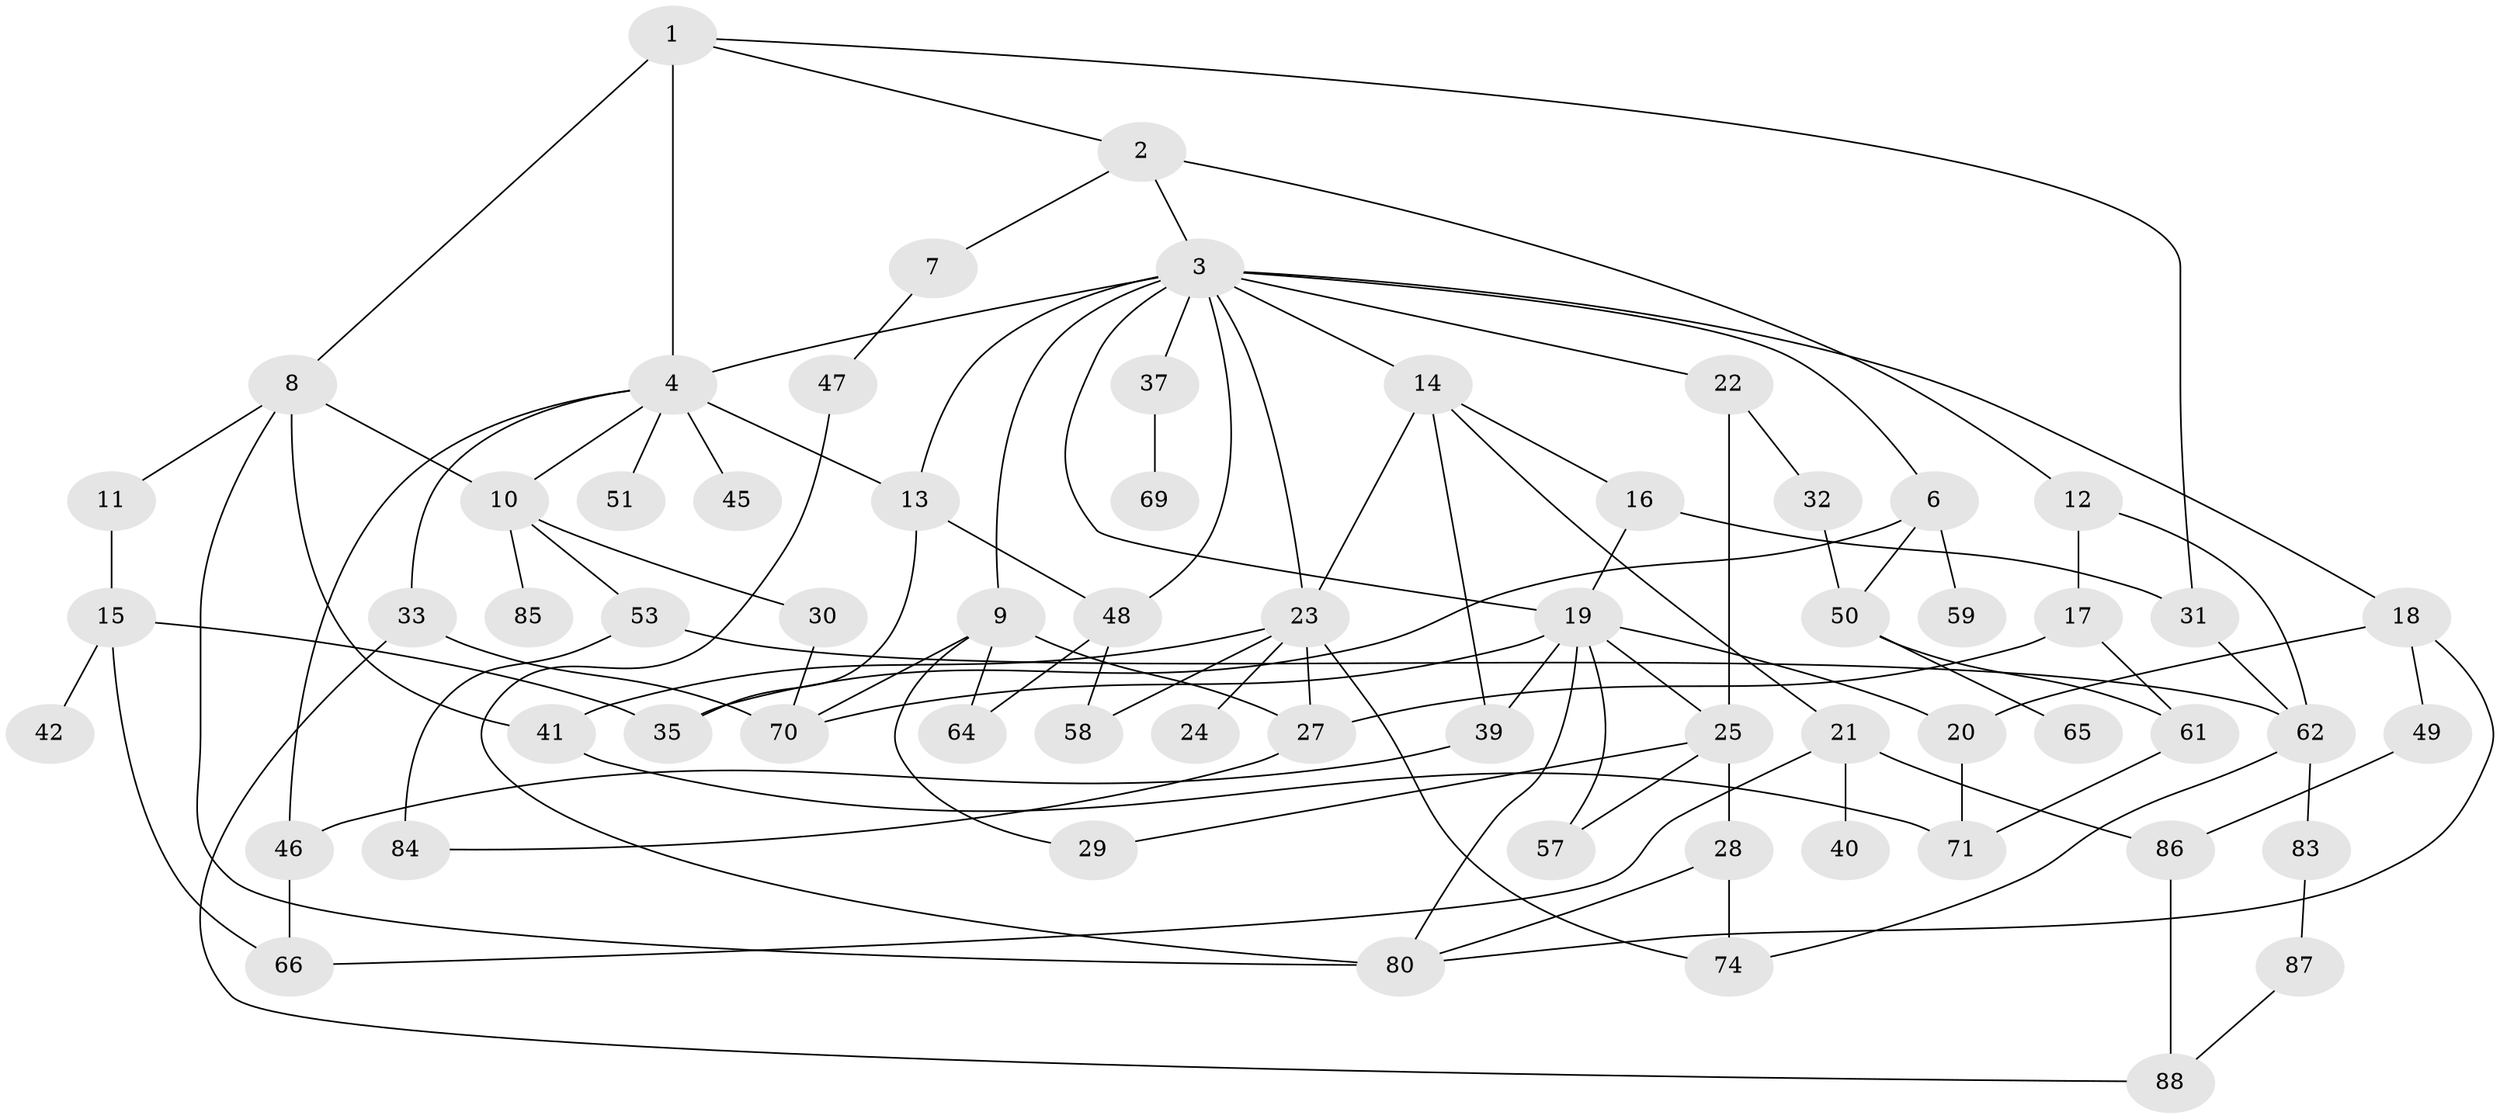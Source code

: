 // original degree distribution, {5: 0.05434782608695652, 4: 0.15217391304347827, 9: 0.010869565217391304, 7: 0.03260869565217391, 2: 0.2826086956521739, 3: 0.32608695652173914, 1: 0.14130434782608695}
// Generated by graph-tools (version 1.1) at 2025/10/02/27/25 16:10:52]
// undirected, 64 vertices, 104 edges
graph export_dot {
graph [start="1"]
  node [color=gray90,style=filled];
  1;
  2;
  3 [super="+5"];
  4 [super="+38"];
  6 [super="+73"];
  7;
  8 [super="+44"];
  9 [super="+60"];
  10 [super="+26"];
  11;
  12;
  13 [super="+79"];
  14;
  15;
  16;
  17;
  18;
  19 [super="+72"];
  20;
  21 [super="+34"];
  22;
  23 [super="+43"];
  24;
  25 [super="+63"];
  27 [super="+76"];
  28 [super="+36"];
  29 [super="+56"];
  30;
  31 [super="+82"];
  32 [super="+54"];
  33 [super="+89"];
  35 [super="+52"];
  37;
  39 [super="+77"];
  40;
  41;
  42;
  45;
  46;
  47;
  48 [super="+92"];
  49 [super="+68"];
  50 [super="+55"];
  51;
  53 [super="+67"];
  57;
  58 [super="+81"];
  59;
  61;
  62 [super="+75"];
  64;
  65;
  66 [super="+78"];
  69;
  70;
  71 [super="+90"];
  74;
  80 [super="+91"];
  83;
  84;
  85;
  86;
  87;
  88;
  1 -- 2;
  1 -- 4 [weight=2];
  1 -- 8;
  1 -- 31;
  2 -- 3;
  2 -- 7;
  2 -- 12;
  3 -- 6;
  3 -- 14;
  3 -- 18;
  3 -- 22;
  3 -- 48;
  3 -- 4;
  3 -- 37;
  3 -- 23;
  3 -- 9;
  3 -- 19;
  3 -- 13;
  4 -- 10;
  4 -- 13;
  4 -- 33;
  4 -- 51;
  4 -- 45;
  4 -- 46;
  6 -- 50;
  6 -- 59;
  6 -- 35;
  7 -- 47;
  8 -- 11;
  8 -- 41;
  8 -- 10;
  8 -- 80;
  9 -- 29;
  9 -- 70;
  9 -- 64;
  9 -- 27;
  10 -- 53;
  10 -- 85;
  10 -- 30;
  11 -- 15;
  12 -- 17;
  12 -- 62;
  13 -- 48;
  13 -- 35;
  14 -- 16;
  14 -- 21;
  14 -- 39;
  14 -- 23;
  15 -- 35;
  15 -- 42;
  15 -- 66;
  16 -- 19;
  16 -- 31;
  17 -- 27;
  17 -- 61;
  18 -- 20;
  18 -- 49;
  18 -- 80;
  19 -- 25;
  19 -- 20;
  19 -- 70;
  19 -- 57;
  19 -- 80;
  19 -- 39;
  20 -- 71;
  21 -- 40;
  21 -- 86;
  21 -- 66;
  22 -- 25;
  22 -- 32;
  23 -- 24;
  23 -- 41;
  23 -- 58;
  23 -- 74;
  23 -- 27;
  25 -- 28;
  25 -- 57;
  25 -- 29;
  27 -- 84;
  28 -- 80;
  28 -- 74;
  30 -- 70;
  31 -- 62;
  32 -- 50;
  33 -- 70;
  33 -- 88;
  37 -- 69;
  39 -- 46;
  41 -- 71;
  46 -- 66;
  47 -- 80;
  48 -- 58;
  48 -- 64;
  49 -- 86;
  50 -- 61;
  50 -- 65;
  53 -- 84;
  53 -- 62;
  61 -- 71;
  62 -- 74;
  62 -- 83;
  83 -- 87;
  86 -- 88;
  87 -- 88;
}
